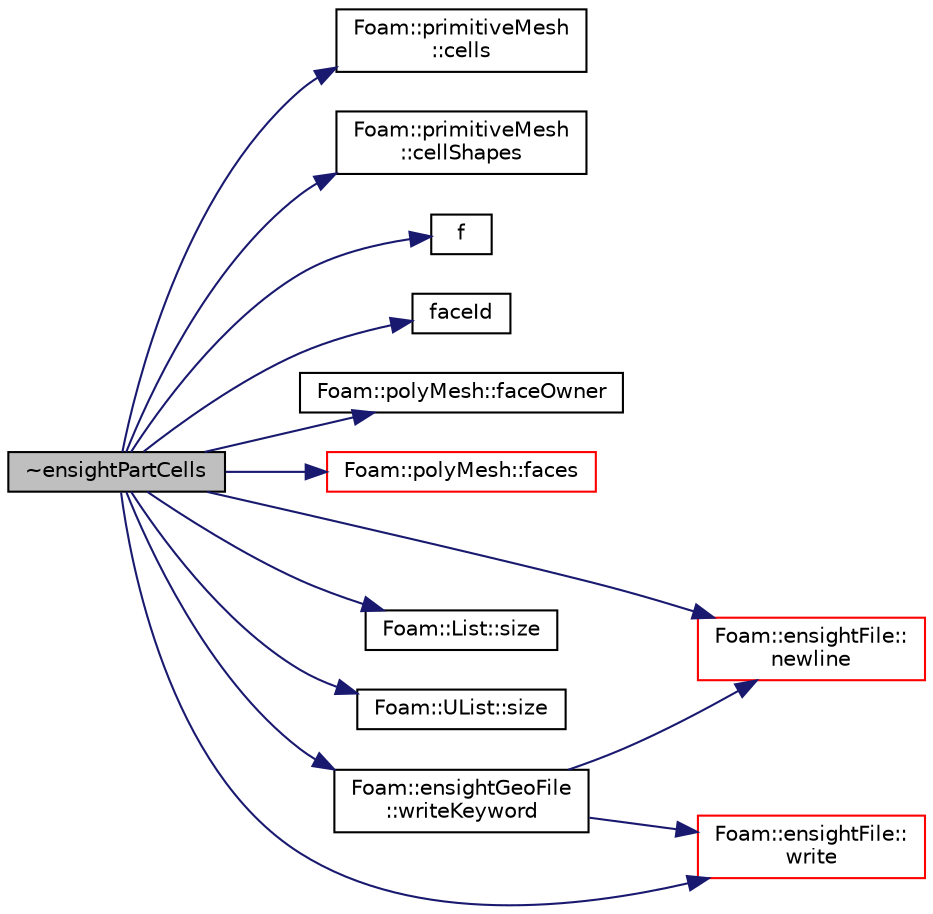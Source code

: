 digraph "~ensightPartCells"
{
  bgcolor="transparent";
  edge [fontname="Helvetica",fontsize="10",labelfontname="Helvetica",labelfontsize="10"];
  node [fontname="Helvetica",fontsize="10",shape=record];
  rankdir="LR";
  Node319 [label="~ensightPartCells",height=0.2,width=0.4,color="black", fillcolor="grey75", style="filled", fontcolor="black"];
  Node319 -> Node320 [color="midnightblue",fontsize="10",style="solid",fontname="Helvetica"];
  Node320 [label="Foam::primitiveMesh\l::cells",height=0.2,width=0.4,color="black",URL="$a28685.html#af19bf800d725a623c7b1d0101d65e7d3"];
  Node319 -> Node321 [color="midnightblue",fontsize="10",style="solid",fontname="Helvetica"];
  Node321 [label="Foam::primitiveMesh\l::cellShapes",height=0.2,width=0.4,color="black",URL="$a28685.html#a8fe1eb9158caf9e1bf656f6b3fef55fc",tooltip="Return cell shapes. "];
  Node319 -> Node322 [color="midnightblue",fontsize="10",style="solid",fontname="Helvetica"];
  Node322 [label="f",height=0.2,width=0.4,color="black",URL="$a18335.html#a888be93833ac7a23170555c69c690288"];
  Node319 -> Node323 [color="midnightblue",fontsize="10",style="solid",fontname="Helvetica"];
  Node323 [label="faceId",height=0.2,width=0.4,color="black",URL="$a20549.html#af884d6b83fadf458db3d561846b816cc"];
  Node319 -> Node324 [color="midnightblue",fontsize="10",style="solid",fontname="Helvetica"];
  Node324 [label="Foam::polyMesh::faceOwner",height=0.2,width=0.4,color="black",URL="$a28565.html#a57752b49bfee23ca1944c3fb0493974f",tooltip="Return face owner. "];
  Node319 -> Node325 [color="midnightblue",fontsize="10",style="solid",fontname="Helvetica"];
  Node325 [label="Foam::polyMesh::faces",height=0.2,width=0.4,color="red",URL="$a28565.html#a431c0a24765f0bb6d32f6a03ce0e9b57",tooltip="Return raw faces. "];
  Node319 -> Node371 [color="midnightblue",fontsize="10",style="solid",fontname="Helvetica"];
  Node371 [label="Foam::ensightFile::\lnewline",height=0.2,width=0.4,color="red",URL="$a22037.html#ab5159a45ba6da86b4085607bea7569dc",tooltip="Add carriage return to ascii stream. "];
  Node319 -> Node374 [color="midnightblue",fontsize="10",style="solid",fontname="Helvetica"];
  Node374 [label="Foam::List::size",height=0.2,width=0.4,color="black",URL="$a26833.html#a8a5f6fa29bd4b500caf186f60245b384",tooltip="Override size to be inconsistent with allocated storage. "];
  Node319 -> Node375 [color="midnightblue",fontsize="10",style="solid",fontname="Helvetica"];
  Node375 [label="Foam::UList::size",height=0.2,width=0.4,color="black",URL="$a26837.html#a47b3bf30da1eb3ab8076b5fbe00e0494",tooltip="Return the number of elements in the UList. "];
  Node319 -> Node376 [color="midnightblue",fontsize="10",style="solid",fontname="Helvetica"];
  Node376 [label="Foam::ensightFile::\lwrite",height=0.2,width=0.4,color="red",URL="$a22037.html#a585eddd24704fabf8fb2b6f1da342813",tooltip="Binary write. "];
  Node319 -> Node377 [color="midnightblue",fontsize="10",style="solid",fontname="Helvetica"];
  Node377 [label="Foam::ensightGeoFile\l::writeKeyword",height=0.2,width=0.4,color="black",URL="$a22041.html#a4f9ed58c1a14216d9b4155e4b8792a19",tooltip="Write keyword with trailing newline. "];
  Node377 -> Node371 [color="midnightblue",fontsize="10",style="solid",fontname="Helvetica"];
  Node377 -> Node376 [color="midnightblue",fontsize="10",style="solid",fontname="Helvetica"];
}
